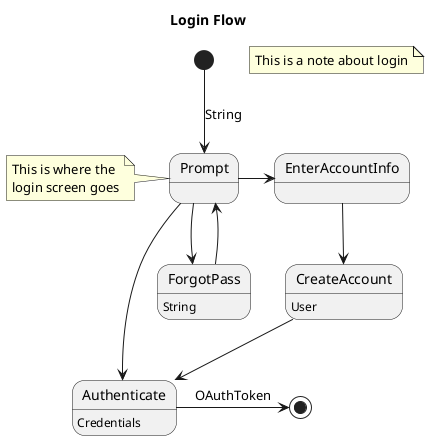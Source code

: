 @startuml

title Login Flow

[*] --> Prompt: String

Prompt --> Authenticate
Prompt --> ForgotPass
Prompt -> EnterAccountInfo

Authenticate: Credentials

ForgotPass --> Prompt

ForgotPass: String

'state EnterAccountInfo {
'    [*] --> EnterEmail
'    EnterEmail --> EnterPassword
'    EnterPassword --> [*]
'}

EnterAccountInfo --> CreateAccount
CreateAccount: User
CreateAccount --> Authenticate

note "This is a note about login" as N1
note left of Prompt
    This is where the
    login screen goes
end note

Authenticate -> [*]: OAuthToken
@enduml
